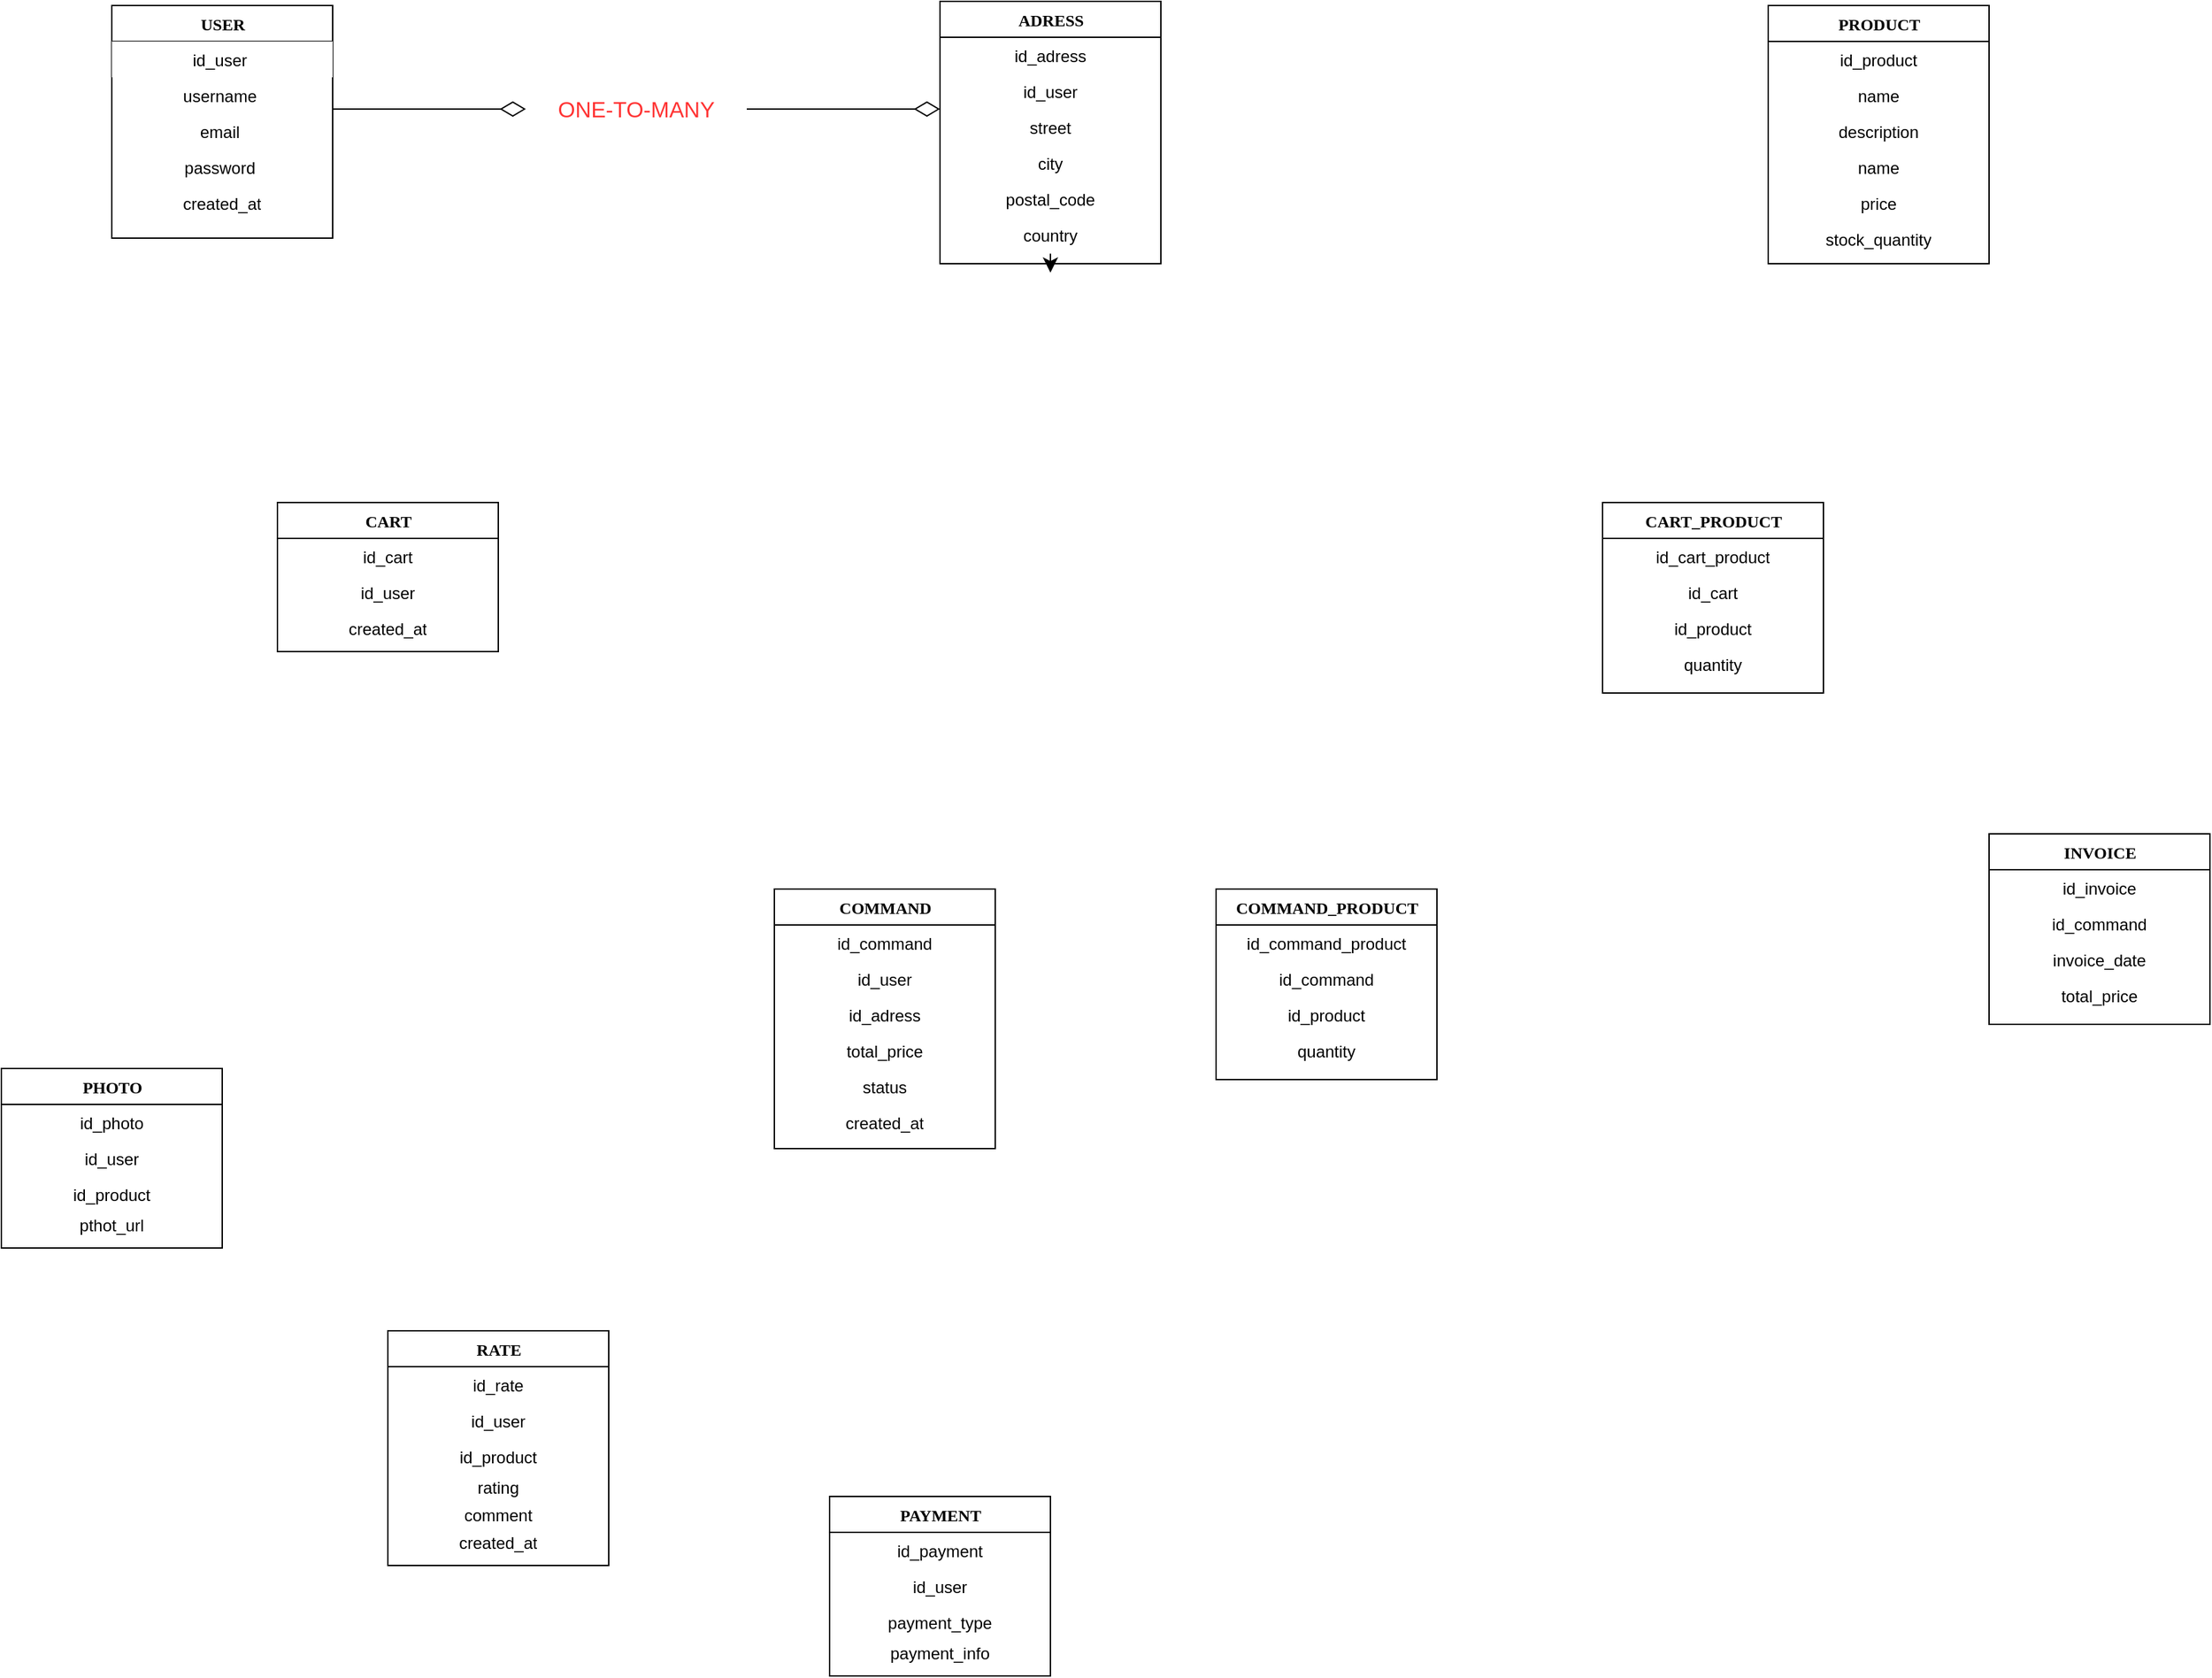 <mxfile version="24.7.17">
  <diagram name="Page-1" id="9f46799a-70d6-7492-0946-bef42562c5a5">
    <mxGraphModel dx="1839" dy="1111" grid="1" gridSize="10" guides="1" tooltips="1" connect="1" arrows="1" fold="1" page="1" pageScale="1" pageWidth="1100" pageHeight="850" background="none" math="0" shadow="0">
      <root>
        <mxCell id="0" />
        <mxCell id="1" parent="0" />
        <mxCell id="mKTpzhscJDW0VozvgaEw-18" style="edgeStyle=none;curved=1;rounded=0;orthogonalLoop=1;jettySize=auto;html=1;exitX=0.5;exitY=1;exitDx=0;exitDy=0;fontSize=12;startSize=8;endSize=8;" edge="1" parent="1" source="78961159f06e98e8-17">
          <mxGeometry relative="1" as="geometry">
            <mxPoint x="180" y="200" as="targetPoint" />
          </mxGeometry>
        </mxCell>
        <mxCell id="78961159f06e98e8-17" value="USER" style="swimlane;html=1;fontStyle=1;align=center;verticalAlign=top;childLayout=stackLayout;horizontal=1;startSize=26;horizontalStack=0;resizeParent=1;resizeLast=0;collapsible=1;marginBottom=0;swimlaneFillColor=#ffffff;rounded=0;shadow=0;comic=0;labelBackgroundColor=none;strokeWidth=1;fillColor=none;fontFamily=Verdana;fontSize=12" parent="1" vertex="1">
          <mxGeometry x="80" y="80" width="160" height="168.5" as="geometry" />
        </mxCell>
        <mxCell id="78961159f06e98e8-23" value="id_user&amp;nbsp;" style="text;html=1;strokeColor=none;fillColor=default;align=center;verticalAlign=top;spacingLeft=4;spacingRight=4;whiteSpace=wrap;overflow=hidden;rotatable=0;points=[[0,0.5],[1,0.5]];portConstraint=eastwest;" parent="78961159f06e98e8-17" vertex="1">
          <mxGeometry y="26" width="160" height="26" as="geometry" />
        </mxCell>
        <mxCell id="78961159f06e98e8-25" value="username&amp;nbsp;" style="text;html=1;strokeColor=none;fillColor=none;align=center;verticalAlign=top;spacingLeft=4;spacingRight=4;whiteSpace=wrap;overflow=hidden;rotatable=0;points=[[0,0.5],[1,0.5]];portConstraint=eastwest;" parent="78961159f06e98e8-17" vertex="1">
          <mxGeometry y="52" width="160" height="26" as="geometry" />
        </mxCell>
        <mxCell id="78961159f06e98e8-26" value="email&amp;nbsp;" style="text;html=1;strokeColor=none;fillColor=none;align=center;verticalAlign=top;spacingLeft=4;spacingRight=4;whiteSpace=wrap;overflow=hidden;rotatable=0;points=[[0,0.5],[1,0.5]];portConstraint=eastwest;" parent="78961159f06e98e8-17" vertex="1">
          <mxGeometry y="78" width="160" height="26" as="geometry" />
        </mxCell>
        <mxCell id="78961159f06e98e8-24" value="password&amp;nbsp;" style="text;html=1;strokeColor=none;fillColor=none;align=center;verticalAlign=top;spacingLeft=4;spacingRight=4;whiteSpace=wrap;overflow=hidden;rotatable=0;points=[[0,0.5],[1,0.5]];portConstraint=eastwest;" parent="78961159f06e98e8-17" vertex="1">
          <mxGeometry y="104" width="160" height="26" as="geometry" />
        </mxCell>
        <mxCell id="mKTpzhscJDW0VozvgaEw-2" value="created_at" style="text;html=1;strokeColor=none;fillColor=none;align=center;verticalAlign=top;spacingLeft=4;spacingRight=4;whiteSpace=wrap;overflow=hidden;rotatable=0;points=[[0,0.5],[1,0.5]];portConstraint=eastwest;" vertex="1" parent="78961159f06e98e8-17">
          <mxGeometry y="130" width="160" height="26" as="geometry" />
        </mxCell>
        <mxCell id="78961159f06e98e8-30" value="ADRESS" style="swimlane;html=1;fontStyle=1;align=center;verticalAlign=top;childLayout=stackLayout;horizontal=1;startSize=26;horizontalStack=0;resizeParent=1;resizeLast=0;collapsible=1;marginBottom=0;swimlaneFillColor=#ffffff;rounded=0;shadow=0;comic=0;labelBackgroundColor=none;strokeWidth=1;fillColor=none;fontFamily=Verdana;fontSize=12" parent="1" vertex="1">
          <mxGeometry x="680" y="77" width="160" height="190" as="geometry" />
        </mxCell>
        <mxCell id="78961159f06e98e8-31" value="id_adress" style="text;html=1;strokeColor=none;fillColor=none;align=center;verticalAlign=top;spacingLeft=4;spacingRight=4;whiteSpace=wrap;overflow=hidden;rotatable=0;points=[[0,0.5],[1,0.5]];portConstraint=eastwest;" parent="78961159f06e98e8-30" vertex="1">
          <mxGeometry y="26" width="160" height="26" as="geometry" />
        </mxCell>
        <mxCell id="78961159f06e98e8-32" value="id_user" style="text;html=1;strokeColor=none;fillColor=none;align=center;verticalAlign=top;spacingLeft=4;spacingRight=4;whiteSpace=wrap;overflow=hidden;rotatable=0;points=[[0,0.5],[1,0.5]];portConstraint=eastwest;" parent="78961159f06e98e8-30" vertex="1">
          <mxGeometry y="52" width="160" height="26" as="geometry" />
        </mxCell>
        <mxCell id="78961159f06e98e8-33" value="street" style="text;html=1;strokeColor=none;fillColor=none;align=center;verticalAlign=top;spacingLeft=4;spacingRight=4;whiteSpace=wrap;overflow=hidden;rotatable=0;points=[[0,0.5],[1,0.5]];portConstraint=eastwest;" parent="78961159f06e98e8-30" vertex="1">
          <mxGeometry y="78" width="160" height="26" as="geometry" />
        </mxCell>
        <mxCell id="78961159f06e98e8-34" value="city" style="text;html=1;strokeColor=none;fillColor=none;align=center;verticalAlign=top;spacingLeft=4;spacingRight=4;whiteSpace=wrap;overflow=hidden;rotatable=0;points=[[0,0.5],[1,0.5]];portConstraint=eastwest;" parent="78961159f06e98e8-30" vertex="1">
          <mxGeometry y="104" width="160" height="26" as="geometry" />
        </mxCell>
        <mxCell id="78961159f06e98e8-36" value="postal_code" style="text;html=1;strokeColor=none;fillColor=none;align=center;verticalAlign=top;spacingLeft=4;spacingRight=4;whiteSpace=wrap;overflow=hidden;rotatable=0;points=[[0,0.5],[1,0.5]];portConstraint=eastwest;" parent="78961159f06e98e8-30" vertex="1">
          <mxGeometry y="130" width="160" height="26" as="geometry" />
        </mxCell>
        <mxCell id="78961159f06e98e8-37" value="country" style="text;html=1;strokeColor=none;fillColor=none;align=center;verticalAlign=top;spacingLeft=4;spacingRight=4;whiteSpace=wrap;overflow=hidden;rotatable=0;points=[[0,0.5],[1,0.5]];portConstraint=eastwest;" parent="78961159f06e98e8-30" vertex="1">
          <mxGeometry y="156" width="160" height="34" as="geometry" />
        </mxCell>
        <mxCell id="mKTpzhscJDW0VozvgaEw-19" style="edgeStyle=none;curved=1;rounded=0;orthogonalLoop=1;jettySize=auto;html=1;exitX=0.5;exitY=1;exitDx=0;exitDy=0;entryX=0.5;entryY=1.192;entryDx=0;entryDy=0;entryPerimeter=0;fontSize=12;startSize=8;endSize=8;" edge="1" parent="78961159f06e98e8-30" source="78961159f06e98e8-30" target="78961159f06e98e8-37">
          <mxGeometry relative="1" as="geometry">
            <Array as="points">
              <mxPoint x="80" y="177" />
            </Array>
          </mxGeometry>
        </mxCell>
        <mxCell id="78961159f06e98e8-43" value="PRODUCT" style="swimlane;html=1;fontStyle=1;align=center;verticalAlign=top;childLayout=stackLayout;horizontal=1;startSize=26;horizontalStack=0;resizeParent=1;resizeLast=0;collapsible=1;marginBottom=0;swimlaneFillColor=#ffffff;rounded=0;shadow=0;comic=0;labelBackgroundColor=none;strokeWidth=1;fillColor=none;fontFamily=Verdana;fontSize=12" parent="1" vertex="1">
          <mxGeometry x="1280" y="80" width="160" height="187" as="geometry" />
        </mxCell>
        <mxCell id="78961159f06e98e8-44" value="id_product" style="text;html=1;strokeColor=none;fillColor=none;align=center;verticalAlign=top;spacingLeft=4;spacingRight=4;whiteSpace=wrap;overflow=hidden;rotatable=0;points=[[0,0.5],[1,0.5]];portConstraint=eastwest;" parent="78961159f06e98e8-43" vertex="1">
          <mxGeometry y="26" width="160" height="26" as="geometry" />
        </mxCell>
        <mxCell id="78961159f06e98e8-45" value="name" style="text;html=1;strokeColor=none;fillColor=none;align=center;verticalAlign=top;spacingLeft=4;spacingRight=4;whiteSpace=wrap;overflow=hidden;rotatable=0;points=[[0,0.5],[1,0.5]];portConstraint=eastwest;" parent="78961159f06e98e8-43" vertex="1">
          <mxGeometry y="52" width="160" height="26" as="geometry" />
        </mxCell>
        <mxCell id="78961159f06e98e8-49" value="description" style="text;html=1;strokeColor=none;fillColor=none;align=center;verticalAlign=top;spacingLeft=4;spacingRight=4;whiteSpace=wrap;overflow=hidden;rotatable=0;points=[[0,0.5],[1,0.5]];portConstraint=eastwest;" parent="78961159f06e98e8-43" vertex="1">
          <mxGeometry y="78" width="160" height="26" as="geometry" />
        </mxCell>
        <mxCell id="78961159f06e98e8-50" value="name" style="text;html=1;strokeColor=none;fillColor=none;align=center;verticalAlign=top;spacingLeft=4;spacingRight=4;whiteSpace=wrap;overflow=hidden;rotatable=0;points=[[0,0.5],[1,0.5]];portConstraint=eastwest;" parent="78961159f06e98e8-43" vertex="1">
          <mxGeometry y="104" width="160" height="26" as="geometry" />
        </mxCell>
        <mxCell id="78961159f06e98e8-52" value="price" style="text;html=1;strokeColor=none;fillColor=none;align=center;verticalAlign=top;spacingLeft=4;spacingRight=4;whiteSpace=wrap;overflow=hidden;rotatable=0;points=[[0,0.5],[1,0.5]];portConstraint=eastwest;" parent="78961159f06e98e8-43" vertex="1">
          <mxGeometry y="130" width="160" height="26" as="geometry" />
        </mxCell>
        <mxCell id="78961159f06e98e8-53" value="stock_quantity" style="text;html=1;strokeColor=none;fillColor=none;align=center;verticalAlign=top;spacingLeft=4;spacingRight=4;whiteSpace=wrap;overflow=hidden;rotatable=0;points=[[0,0.5],[1,0.5]];portConstraint=eastwest;" parent="78961159f06e98e8-43" vertex="1">
          <mxGeometry y="156" width="160" height="26" as="geometry" />
        </mxCell>
        <mxCell id="78961159f06e98e8-56" value="CART" style="swimlane;html=1;fontStyle=1;align=center;verticalAlign=top;childLayout=stackLayout;horizontal=1;startSize=26;horizontalStack=0;resizeParent=1;resizeLast=0;collapsible=1;marginBottom=0;swimlaneFillColor=#ffffff;rounded=0;shadow=0;comic=0;labelBackgroundColor=none;strokeWidth=1;fillColor=none;fontFamily=Verdana;fontSize=12" parent="1" vertex="1">
          <mxGeometry x="200" y="440" width="160" height="108" as="geometry" />
        </mxCell>
        <mxCell id="78961159f06e98e8-57" value="id_cart" style="text;html=1;strokeColor=none;fillColor=none;align=center;verticalAlign=top;spacingLeft=4;spacingRight=4;whiteSpace=wrap;overflow=hidden;rotatable=0;points=[[0,0.5],[1,0.5]];portConstraint=eastwest;" parent="78961159f06e98e8-56" vertex="1">
          <mxGeometry y="26" width="160" height="26" as="geometry" />
        </mxCell>
        <mxCell id="78961159f06e98e8-58" value="id_user" style="text;html=1;strokeColor=none;fillColor=none;align=center;verticalAlign=top;spacingLeft=4;spacingRight=4;whiteSpace=wrap;overflow=hidden;rotatable=0;points=[[0,0.5],[1,0.5]];portConstraint=eastwest;" parent="78961159f06e98e8-56" vertex="1">
          <mxGeometry y="52" width="160" height="26" as="geometry" />
        </mxCell>
        <mxCell id="78961159f06e98e8-59" value="created_at" style="text;html=1;strokeColor=none;fillColor=none;align=center;verticalAlign=top;spacingLeft=4;spacingRight=4;whiteSpace=wrap;overflow=hidden;rotatable=0;points=[[0,0.5],[1,0.5]];portConstraint=eastwest;" parent="78961159f06e98e8-56" vertex="1">
          <mxGeometry y="78" width="160" height="26" as="geometry" />
        </mxCell>
        <mxCell id="78961159f06e98e8-69" value="COMMAND" style="swimlane;html=1;fontStyle=1;align=center;verticalAlign=top;childLayout=stackLayout;horizontal=1;startSize=26;horizontalStack=0;resizeParent=1;resizeLast=0;collapsible=1;marginBottom=0;swimlaneFillColor=#ffffff;rounded=0;shadow=0;comic=0;labelBackgroundColor=none;strokeWidth=1;fillColor=none;fontFamily=Verdana;fontSize=12" parent="1" vertex="1">
          <mxGeometry x="560" y="720" width="160" height="188" as="geometry" />
        </mxCell>
        <mxCell id="78961159f06e98e8-70" value="id_command" style="text;html=1;strokeColor=none;fillColor=none;align=center;verticalAlign=top;spacingLeft=4;spacingRight=4;whiteSpace=wrap;overflow=hidden;rotatable=0;points=[[0,0.5],[1,0.5]];portConstraint=eastwest;" parent="78961159f06e98e8-69" vertex="1">
          <mxGeometry y="26" width="160" height="26" as="geometry" />
        </mxCell>
        <mxCell id="78961159f06e98e8-71" value="id_user" style="text;html=1;strokeColor=none;fillColor=none;align=center;verticalAlign=top;spacingLeft=4;spacingRight=4;whiteSpace=wrap;overflow=hidden;rotatable=0;points=[[0,0.5],[1,0.5]];portConstraint=eastwest;" parent="78961159f06e98e8-69" vertex="1">
          <mxGeometry y="52" width="160" height="26" as="geometry" />
        </mxCell>
        <mxCell id="78961159f06e98e8-72" value="id_adress" style="text;html=1;strokeColor=none;fillColor=none;align=center;verticalAlign=top;spacingLeft=4;spacingRight=4;whiteSpace=wrap;overflow=hidden;rotatable=0;points=[[0,0.5],[1,0.5]];portConstraint=eastwest;" parent="78961159f06e98e8-69" vertex="1">
          <mxGeometry y="78" width="160" height="26" as="geometry" />
        </mxCell>
        <mxCell id="78961159f06e98e8-74" value="total_price" style="text;html=1;strokeColor=none;fillColor=none;align=center;verticalAlign=top;spacingLeft=4;spacingRight=4;whiteSpace=wrap;overflow=hidden;rotatable=0;points=[[0,0.5],[1,0.5]];portConstraint=eastwest;" parent="78961159f06e98e8-69" vertex="1">
          <mxGeometry y="104" width="160" height="26" as="geometry" />
        </mxCell>
        <mxCell id="78961159f06e98e8-75" value="status" style="text;html=1;strokeColor=none;fillColor=none;align=center;verticalAlign=top;spacingLeft=4;spacingRight=4;whiteSpace=wrap;overflow=hidden;rotatable=0;points=[[0,0.5],[1,0.5]];portConstraint=eastwest;" parent="78961159f06e98e8-69" vertex="1">
          <mxGeometry y="130" width="160" height="26" as="geometry" />
        </mxCell>
        <mxCell id="78961159f06e98e8-76" value="created_at" style="text;html=1;strokeColor=none;fillColor=none;align=center;verticalAlign=top;spacingLeft=4;spacingRight=4;whiteSpace=wrap;overflow=hidden;rotatable=0;points=[[0,0.5],[1,0.5]];portConstraint=eastwest;" parent="78961159f06e98e8-69" vertex="1">
          <mxGeometry y="156" width="160" height="26" as="geometry" />
        </mxCell>
        <mxCell id="78961159f06e98e8-82" value="INVOICE" style="swimlane;html=1;fontStyle=1;align=center;verticalAlign=top;childLayout=stackLayout;horizontal=1;startSize=26;horizontalStack=0;resizeParent=1;resizeLast=0;collapsible=1;marginBottom=0;swimlaneFillColor=#ffffff;rounded=0;shadow=0;comic=0;labelBackgroundColor=none;strokeWidth=1;fillColor=none;fontFamily=Verdana;fontSize=12" parent="1" vertex="1">
          <mxGeometry x="1440" y="680" width="160" height="138" as="geometry" />
        </mxCell>
        <mxCell id="78961159f06e98e8-83" value="id_invoice" style="text;html=1;strokeColor=none;fillColor=none;align=center;verticalAlign=top;spacingLeft=4;spacingRight=4;whiteSpace=wrap;overflow=hidden;rotatable=0;points=[[0,0.5],[1,0.5]];portConstraint=eastwest;" parent="78961159f06e98e8-82" vertex="1">
          <mxGeometry y="26" width="160" height="26" as="geometry" />
        </mxCell>
        <mxCell id="78961159f06e98e8-84" value="id_command" style="text;html=1;strokeColor=none;fillColor=none;align=center;verticalAlign=top;spacingLeft=4;spacingRight=4;whiteSpace=wrap;overflow=hidden;rotatable=0;points=[[0,0.5],[1,0.5]];portConstraint=eastwest;" parent="78961159f06e98e8-82" vertex="1">
          <mxGeometry y="52" width="160" height="26" as="geometry" />
        </mxCell>
        <mxCell id="78961159f06e98e8-85" value="invoice_date" style="text;html=1;strokeColor=none;fillColor=none;align=center;verticalAlign=top;spacingLeft=4;spacingRight=4;whiteSpace=wrap;overflow=hidden;rotatable=0;points=[[0,0.5],[1,0.5]];portConstraint=eastwest;" parent="78961159f06e98e8-82" vertex="1">
          <mxGeometry y="78" width="160" height="26" as="geometry" />
        </mxCell>
        <mxCell id="78961159f06e98e8-86" value="total_price" style="text;html=1;strokeColor=none;fillColor=none;align=center;verticalAlign=top;spacingLeft=4;spacingRight=4;whiteSpace=wrap;overflow=hidden;rotatable=0;points=[[0,0.5],[1,0.5]];portConstraint=eastwest;" parent="78961159f06e98e8-82" vertex="1">
          <mxGeometry y="104" width="160" height="26" as="geometry" />
        </mxCell>
        <mxCell id="78961159f06e98e8-95" value="CART_PRODUCT" style="swimlane;html=1;fontStyle=1;align=center;verticalAlign=top;childLayout=stackLayout;horizontal=1;startSize=26;horizontalStack=0;resizeParent=1;resizeLast=0;collapsible=1;marginBottom=0;swimlaneFillColor=#ffffff;rounded=0;shadow=0;comic=0;labelBackgroundColor=none;strokeWidth=1;fillColor=none;fontFamily=Verdana;fontSize=12" parent="1" vertex="1">
          <mxGeometry x="1160" y="440" width="160" height="138" as="geometry" />
        </mxCell>
        <mxCell id="78961159f06e98e8-96" value="id_cart_product" style="text;html=1;strokeColor=none;fillColor=none;align=center;verticalAlign=top;spacingLeft=4;spacingRight=4;whiteSpace=wrap;overflow=hidden;rotatable=0;points=[[0,0.5],[1,0.5]];portConstraint=eastwest;" parent="78961159f06e98e8-95" vertex="1">
          <mxGeometry y="26" width="160" height="26" as="geometry" />
        </mxCell>
        <mxCell id="78961159f06e98e8-97" value="id_cart" style="text;html=1;strokeColor=none;fillColor=none;align=center;verticalAlign=top;spacingLeft=4;spacingRight=4;whiteSpace=wrap;overflow=hidden;rotatable=0;points=[[0,0.5],[1,0.5]];portConstraint=eastwest;" parent="78961159f06e98e8-95" vertex="1">
          <mxGeometry y="52" width="160" height="26" as="geometry" />
        </mxCell>
        <mxCell id="78961159f06e98e8-98" value="id_product" style="text;html=1;strokeColor=none;fillColor=none;align=center;verticalAlign=top;spacingLeft=4;spacingRight=4;whiteSpace=wrap;overflow=hidden;rotatable=0;points=[[0,0.5],[1,0.5]];portConstraint=eastwest;" parent="78961159f06e98e8-95" vertex="1">
          <mxGeometry y="78" width="160" height="26" as="geometry" />
        </mxCell>
        <mxCell id="78961159f06e98e8-102" value="quantity" style="text;html=1;strokeColor=none;fillColor=none;align=center;verticalAlign=top;spacingLeft=4;spacingRight=4;whiteSpace=wrap;overflow=hidden;rotatable=0;points=[[0,0.5],[1,0.5]];portConstraint=eastwest;" parent="78961159f06e98e8-95" vertex="1">
          <mxGeometry y="104" width="160" height="26" as="geometry" />
        </mxCell>
        <mxCell id="78961159f06e98e8-108" value="COMMAND_PRODUCT" style="swimlane;html=1;fontStyle=1;align=center;verticalAlign=top;childLayout=stackLayout;horizontal=1;startSize=26;horizontalStack=0;resizeParent=1;resizeLast=0;collapsible=1;marginBottom=0;swimlaneFillColor=#ffffff;rounded=0;shadow=0;comic=0;labelBackgroundColor=none;strokeWidth=1;fillColor=none;fontFamily=Verdana;fontSize=12" parent="1" vertex="1">
          <mxGeometry x="880" y="720" width="160" height="138" as="geometry" />
        </mxCell>
        <mxCell id="78961159f06e98e8-109" value="id_command_product" style="text;html=1;strokeColor=none;fillColor=none;align=center;verticalAlign=top;spacingLeft=4;spacingRight=4;whiteSpace=wrap;overflow=hidden;rotatable=0;points=[[0,0.5],[1,0.5]];portConstraint=eastwest;" parent="78961159f06e98e8-108" vertex="1">
          <mxGeometry y="26" width="160" height="26" as="geometry" />
        </mxCell>
        <mxCell id="78961159f06e98e8-110" value="id_command" style="text;html=1;strokeColor=none;fillColor=none;align=center;verticalAlign=top;spacingLeft=4;spacingRight=4;whiteSpace=wrap;overflow=hidden;rotatable=0;points=[[0,0.5],[1,0.5]];portConstraint=eastwest;" parent="78961159f06e98e8-108" vertex="1">
          <mxGeometry y="52" width="160" height="26" as="geometry" />
        </mxCell>
        <mxCell id="78961159f06e98e8-117" value="id_product" style="text;html=1;strokeColor=none;fillColor=none;align=center;verticalAlign=top;spacingLeft=4;spacingRight=4;whiteSpace=wrap;overflow=hidden;rotatable=0;points=[[0,0.5],[1,0.5]];portConstraint=eastwest;" parent="78961159f06e98e8-108" vertex="1">
          <mxGeometry y="78" width="160" height="26" as="geometry" />
        </mxCell>
        <mxCell id="78961159f06e98e8-120" value="quantity" style="text;html=1;strokeColor=none;fillColor=none;align=center;verticalAlign=top;spacingLeft=4;spacingRight=4;whiteSpace=wrap;overflow=hidden;rotatable=0;points=[[0,0.5],[1,0.5]];portConstraint=eastwest;" parent="78961159f06e98e8-108" vertex="1">
          <mxGeometry y="104" width="160" height="26" as="geometry" />
        </mxCell>
        <mxCell id="78961159f06e98e8-121" style="edgeStyle=elbowEdgeStyle;html=1;labelBackgroundColor=none;startFill=0;startSize=8;endArrow=diamondThin;endFill=0;endSize=16;fontFamily=Verdana;fontSize=12;elbow=vertical;" parent="1" source="mKTpzhscJDW0VozvgaEw-41" target="78961159f06e98e8-30" edge="1">
          <mxGeometry relative="1" as="geometry">
            <mxPoint x="250" y="259.882" as="sourcePoint" />
          </mxGeometry>
        </mxCell>
        <mxCell id="mKTpzhscJDW0VozvgaEw-20" value="PHOTO" style="swimlane;html=1;fontStyle=1;align=center;verticalAlign=top;childLayout=stackLayout;horizontal=1;startSize=26;horizontalStack=0;resizeParent=1;resizeLast=0;collapsible=1;marginBottom=0;swimlaneFillColor=#ffffff;rounded=0;shadow=0;comic=0;labelBackgroundColor=none;strokeWidth=1;fillColor=none;fontFamily=Verdana;fontSize=12" vertex="1" parent="1">
          <mxGeometry y="850" width="160" height="130" as="geometry" />
        </mxCell>
        <mxCell id="mKTpzhscJDW0VozvgaEw-21" value="id_photo" style="text;html=1;strokeColor=none;fillColor=none;align=center;verticalAlign=top;spacingLeft=4;spacingRight=4;whiteSpace=wrap;overflow=hidden;rotatable=0;points=[[0,0.5],[1,0.5]];portConstraint=eastwest;" vertex="1" parent="mKTpzhscJDW0VozvgaEw-20">
          <mxGeometry y="26" width="160" height="26" as="geometry" />
        </mxCell>
        <mxCell id="mKTpzhscJDW0VozvgaEw-22" value="id_user" style="text;html=1;strokeColor=none;fillColor=none;align=center;verticalAlign=top;spacingLeft=4;spacingRight=4;whiteSpace=wrap;overflow=hidden;rotatable=0;points=[[0,0.5],[1,0.5]];portConstraint=eastwest;" vertex="1" parent="mKTpzhscJDW0VozvgaEw-20">
          <mxGeometry y="52" width="160" height="26" as="geometry" />
        </mxCell>
        <mxCell id="mKTpzhscJDW0VozvgaEw-23" value="id_product" style="text;html=1;strokeColor=none;fillColor=none;align=center;verticalAlign=top;spacingLeft=4;spacingRight=4;whiteSpace=wrap;overflow=hidden;rotatable=0;points=[[0,0.5],[1,0.5]];portConstraint=eastwest;" vertex="1" parent="mKTpzhscJDW0VozvgaEw-20">
          <mxGeometry y="78" width="160" height="22" as="geometry" />
        </mxCell>
        <mxCell id="mKTpzhscJDW0VozvgaEw-24" value="pthot_url" style="text;html=1;strokeColor=none;fillColor=none;align=center;verticalAlign=top;spacingLeft=4;spacingRight=4;whiteSpace=wrap;overflow=hidden;rotatable=0;points=[[0,0.5],[1,0.5]];portConstraint=eastwest;" vertex="1" parent="mKTpzhscJDW0VozvgaEw-20">
          <mxGeometry y="100" width="160" height="20" as="geometry" />
        </mxCell>
        <mxCell id="mKTpzhscJDW0VozvgaEw-27" value="RATE" style="swimlane;html=1;fontStyle=1;align=center;verticalAlign=top;childLayout=stackLayout;horizontal=1;startSize=26;horizontalStack=0;resizeParent=1;resizeLast=0;collapsible=1;marginBottom=0;swimlaneFillColor=#ffffff;rounded=0;shadow=0;comic=0;labelBackgroundColor=none;strokeWidth=1;fillColor=none;fontFamily=Verdana;fontSize=12" vertex="1" parent="1">
          <mxGeometry x="280" y="1040" width="160" height="170" as="geometry" />
        </mxCell>
        <mxCell id="mKTpzhscJDW0VozvgaEw-28" value="id_rate" style="text;html=1;strokeColor=none;fillColor=none;align=center;verticalAlign=top;spacingLeft=4;spacingRight=4;whiteSpace=wrap;overflow=hidden;rotatable=0;points=[[0,0.5],[1,0.5]];portConstraint=eastwest;" vertex="1" parent="mKTpzhscJDW0VozvgaEw-27">
          <mxGeometry y="26" width="160" height="26" as="geometry" />
        </mxCell>
        <mxCell id="mKTpzhscJDW0VozvgaEw-29" value="id_user" style="text;html=1;strokeColor=none;fillColor=none;align=center;verticalAlign=top;spacingLeft=4;spacingRight=4;whiteSpace=wrap;overflow=hidden;rotatable=0;points=[[0,0.5],[1,0.5]];portConstraint=eastwest;" vertex="1" parent="mKTpzhscJDW0VozvgaEw-27">
          <mxGeometry y="52" width="160" height="26" as="geometry" />
        </mxCell>
        <mxCell id="mKTpzhscJDW0VozvgaEw-30" value="id_product" style="text;html=1;strokeColor=none;fillColor=none;align=center;verticalAlign=top;spacingLeft=4;spacingRight=4;whiteSpace=wrap;overflow=hidden;rotatable=0;points=[[0,0.5],[1,0.5]];portConstraint=eastwest;" vertex="1" parent="mKTpzhscJDW0VozvgaEw-27">
          <mxGeometry y="78" width="160" height="22" as="geometry" />
        </mxCell>
        <mxCell id="mKTpzhscJDW0VozvgaEw-31" value="rating" style="text;html=1;strokeColor=none;fillColor=none;align=center;verticalAlign=top;spacingLeft=4;spacingRight=4;whiteSpace=wrap;overflow=hidden;rotatable=0;points=[[0,0.5],[1,0.5]];portConstraint=eastwest;" vertex="1" parent="mKTpzhscJDW0VozvgaEw-27">
          <mxGeometry y="100" width="160" height="20" as="geometry" />
        </mxCell>
        <mxCell id="mKTpzhscJDW0VozvgaEw-32" value="comment" style="text;html=1;strokeColor=none;fillColor=none;align=center;verticalAlign=top;spacingLeft=4;spacingRight=4;whiteSpace=wrap;overflow=hidden;rotatable=0;points=[[0,0.5],[1,0.5]];portConstraint=eastwest;" vertex="1" parent="mKTpzhscJDW0VozvgaEw-27">
          <mxGeometry y="120" width="160" height="20" as="geometry" />
        </mxCell>
        <mxCell id="mKTpzhscJDW0VozvgaEw-33" value="created_at" style="text;html=1;strokeColor=none;fillColor=none;align=center;verticalAlign=top;spacingLeft=4;spacingRight=4;whiteSpace=wrap;overflow=hidden;rotatable=0;points=[[0,0.5],[1,0.5]];portConstraint=eastwest;" vertex="1" parent="mKTpzhscJDW0VozvgaEw-27">
          <mxGeometry y="140" width="160" height="30" as="geometry" />
        </mxCell>
        <mxCell id="mKTpzhscJDW0VozvgaEw-34" value="PAYMENT" style="swimlane;html=1;fontStyle=1;align=center;verticalAlign=top;childLayout=stackLayout;horizontal=1;startSize=26;horizontalStack=0;resizeParent=1;resizeLast=0;collapsible=1;marginBottom=0;swimlaneFillColor=#ffffff;rounded=0;shadow=0;comic=0;labelBackgroundColor=none;strokeWidth=1;fillColor=none;fontFamily=Verdana;fontSize=12" vertex="1" parent="1">
          <mxGeometry x="600" y="1160" width="160" height="130" as="geometry" />
        </mxCell>
        <mxCell id="mKTpzhscJDW0VozvgaEw-35" value="id_payment" style="text;html=1;strokeColor=none;fillColor=none;align=center;verticalAlign=top;spacingLeft=4;spacingRight=4;whiteSpace=wrap;overflow=hidden;rotatable=0;points=[[0,0.5],[1,0.5]];portConstraint=eastwest;" vertex="1" parent="mKTpzhscJDW0VozvgaEw-34">
          <mxGeometry y="26" width="160" height="26" as="geometry" />
        </mxCell>
        <mxCell id="mKTpzhscJDW0VozvgaEw-36" value="id_user" style="text;html=1;strokeColor=none;fillColor=none;align=center;verticalAlign=top;spacingLeft=4;spacingRight=4;whiteSpace=wrap;overflow=hidden;rotatable=0;points=[[0,0.5],[1,0.5]];portConstraint=eastwest;" vertex="1" parent="mKTpzhscJDW0VozvgaEw-34">
          <mxGeometry y="52" width="160" height="26" as="geometry" />
        </mxCell>
        <mxCell id="mKTpzhscJDW0VozvgaEw-37" value="payment_type" style="text;html=1;strokeColor=none;fillColor=none;align=center;verticalAlign=top;spacingLeft=4;spacingRight=4;whiteSpace=wrap;overflow=hidden;rotatable=0;points=[[0,0.5],[1,0.5]];portConstraint=eastwest;" vertex="1" parent="mKTpzhscJDW0VozvgaEw-34">
          <mxGeometry y="78" width="160" height="22" as="geometry" />
        </mxCell>
        <mxCell id="mKTpzhscJDW0VozvgaEw-38" value="payment_info" style="text;html=1;strokeColor=none;fillColor=none;align=center;verticalAlign=top;spacingLeft=4;spacingRight=4;whiteSpace=wrap;overflow=hidden;rotatable=0;points=[[0,0.5],[1,0.5]];portConstraint=eastwest;" vertex="1" parent="mKTpzhscJDW0VozvgaEw-34">
          <mxGeometry y="100" width="160" height="20" as="geometry" />
        </mxCell>
        <mxCell id="mKTpzhscJDW0VozvgaEw-42" value="" style="edgeStyle=elbowEdgeStyle;html=1;labelBackgroundColor=none;startFill=0;startSize=8;endArrow=diamondThin;endFill=0;endSize=16;fontFamily=Verdana;fontSize=12;elbow=vertical;" edge="1" parent="1" source="78961159f06e98e8-17" target="mKTpzhscJDW0VozvgaEw-41">
          <mxGeometry relative="1" as="geometry">
            <mxPoint x="240" y="164" as="sourcePoint" />
            <mxPoint x="680" y="164" as="targetPoint" />
          </mxGeometry>
        </mxCell>
        <mxCell id="mKTpzhscJDW0VozvgaEw-41" value="ONE-TO-MANY" style="text;strokeColor=none;fillColor=none;html=1;align=center;verticalAlign=middle;whiteSpace=wrap;rounded=0;fontSize=16;fontColor=#FF3333;" vertex="1" parent="1">
          <mxGeometry x="380" y="140" width="160" height="30" as="geometry" />
        </mxCell>
      </root>
    </mxGraphModel>
  </diagram>
</mxfile>
